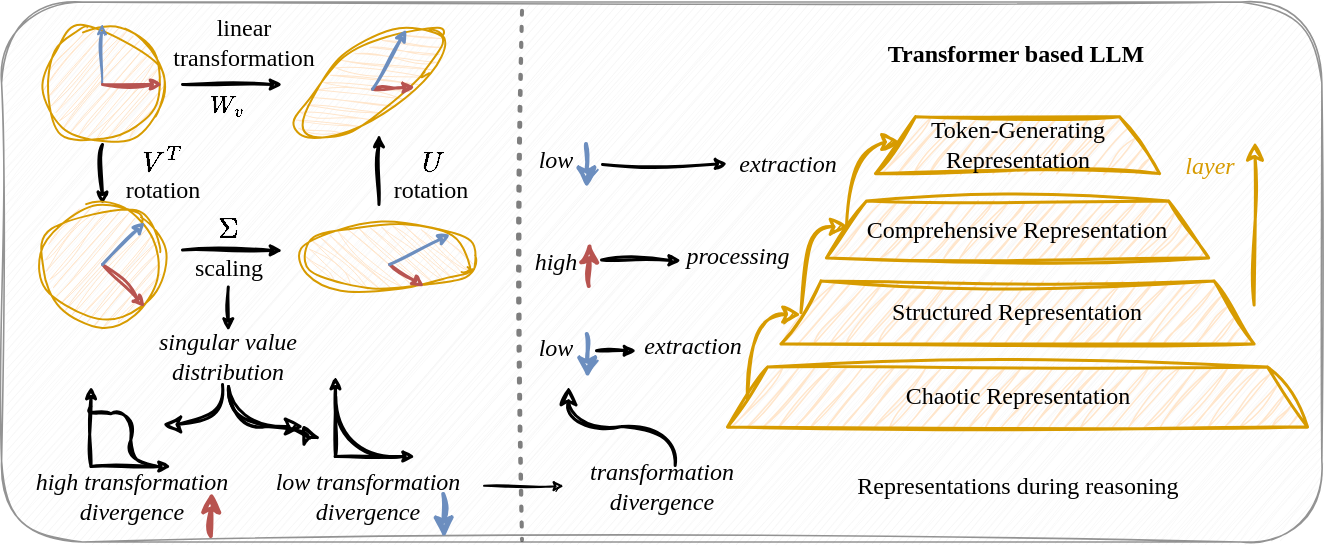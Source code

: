 <mxfile version="26.0.11">
  <diagram name="第 1 页" id="VQn5W2BCL7Dk8HYHTB_C">
    <mxGraphModel dx="797" dy="410" grid="1" gridSize="10" guides="1" tooltips="1" connect="1" arrows="1" fold="1" page="1" pageScale="1" pageWidth="827" pageHeight="1169" math="1" shadow="0">
      <root>
        <mxCell id="0" />
        <mxCell id="1" parent="0" />
        <mxCell id="EwavbAmppTAJQLpBQFOo-32" value="" style="rounded=1;whiteSpace=wrap;html=1;fillColor=#f5f5f5;fontColor=#333333;strokeColor=#666666;sketch=1;curveFitting=1;jiggle=2;textOpacity=50;opacity=70;strokeWidth=0.8;" vertex="1" parent="1">
          <mxGeometry x="59.79" y="209" width="660.14" height="270" as="geometry" />
        </mxCell>
        <mxCell id="j3C7fKV0iampDi246UAi-41" style="rounded=0;orthogonalLoop=1;jettySize=auto;html=1;endSize=3;strokeColor=#000000;sketch=1;curveFitting=1;jiggle=2;strokeWidth=1.5;" parent="1" edge="1">
          <mxGeometry relative="1" as="geometry">
            <mxPoint x="200" y="250" as="targetPoint" />
            <mxPoint x="150" y="250" as="sourcePoint" />
          </mxGeometry>
        </mxCell>
        <mxCell id="j3C7fKV0iampDi246UAi-43" style="rounded=0;orthogonalLoop=1;jettySize=auto;html=1;endSize=3;strokeColor=#000000;fontColor=#000000;sketch=1;curveFitting=1;jiggle=2;strokeWidth=1.5;" parent="1" edge="1">
          <mxGeometry relative="1" as="geometry">
            <mxPoint x="110" y="280" as="sourcePoint" />
            <mxPoint x="110" y="310" as="targetPoint" />
          </mxGeometry>
        </mxCell>
        <mxCell id="j3C7fKV0iampDi246UAi-6" value="" style="ellipse;whiteSpace=wrap;html=1;aspect=fixed;fillColor=#ffe6cc;strokeColor=#d79b00;shadow=0;sketch=1;curveFitting=1;jiggle=2;" parent="1" vertex="1">
          <mxGeometry x="80" y="220" width="60" height="60" as="geometry" />
        </mxCell>
        <mxCell id="j3C7fKV0iampDi246UAi-12" value="" style="group;sketch=1;curveFitting=1;jiggle=2;strokeWidth=1.5;" parent="1" vertex="1" connectable="0">
          <mxGeometry x="110" y="220" width="30" height="30" as="geometry" />
        </mxCell>
        <mxCell id="j3C7fKV0iampDi246UAi-10" value="" style="endArrow=classic;html=1;rounded=0;endSize=3;strokeColor=#6c8ebf;fillColor=#dae8fc;sketch=1;curveFitting=1;jiggle=2;" parent="j3C7fKV0iampDi246UAi-12" edge="1">
          <mxGeometry width="50" height="50" relative="1" as="geometry">
            <mxPoint y="30" as="sourcePoint" />
            <mxPoint as="targetPoint" />
          </mxGeometry>
        </mxCell>
        <mxCell id="j3C7fKV0iampDi246UAi-11" value="" style="endArrow=classic;html=1;rounded=1;startSize=6;endSize=3;strokeColor=#b85450;curved=0;fillColor=#f8cecc;sketch=1;curveFitting=1;jiggle=2;strokeWidth=1.5;" parent="1" edge="1">
          <mxGeometry width="50" height="50" relative="1" as="geometry">
            <mxPoint x="110" y="250" as="sourcePoint" />
            <mxPoint x="140" y="250" as="targetPoint" />
          </mxGeometry>
        </mxCell>
        <mxCell id="j3C7fKV0iampDi246UAi-42" value="$$W_v$$" style="text;html=1;align=center;verticalAlign=middle;whiteSpace=wrap;rounded=0;fontFamily=Comic Sans MS;" parent="1" vertex="1">
          <mxGeometry x="160" y="250" width="26" height="20" as="geometry" />
        </mxCell>
        <mxCell id="j3C7fKV0iampDi246UAi-44" value="$$V^T$$" style="text;html=1;align=center;verticalAlign=middle;whiteSpace=wrap;rounded=0;fontColor=#000000;sketch=1;curveFitting=1;jiggle=2;" parent="1" vertex="1">
          <mxGeometry x="125" y="278.73" width="30" height="20" as="geometry" />
        </mxCell>
        <mxCell id="j3C7fKV0iampDi246UAi-46" style="rounded=0;orthogonalLoop=1;jettySize=auto;html=1;strokeColor=#000000;endSize=3;fontColor=#000000;sketch=1;curveFitting=1;jiggle=2;strokeWidth=1.5;" parent="1" edge="1">
          <mxGeometry relative="1" as="geometry">
            <mxPoint x="200" y="333" as="targetPoint" />
            <mxPoint x="150" y="332.75" as="sourcePoint" />
          </mxGeometry>
        </mxCell>
        <mxCell id="j3C7fKV0iampDi246UAi-47" value="$$\Sigma$$" style="text;html=1;align=center;verticalAlign=middle;whiteSpace=wrap;rounded=0;fontColor=#000000;sketch=1;curveFitting=1;jiggle=2;" parent="1" vertex="1">
          <mxGeometry x="160" y="312" width="26" height="20.75" as="geometry" />
        </mxCell>
        <mxCell id="j3C7fKV0iampDi246UAi-49" value="$$U$$" style="text;html=1;align=center;verticalAlign=middle;whiteSpace=wrap;rounded=0;fontColor=#000000;sketch=1;curveFitting=1;jiggle=2;" parent="1" vertex="1">
          <mxGeometry x="264.63" y="278.73" width="20" height="20" as="geometry" />
        </mxCell>
        <mxCell id="j3C7fKV0iampDi246UAi-50" value="" style="endArrow=none;dashed=1;html=1;dashPattern=1 3;strokeWidth=2;rounded=0;sketch=1;curveFitting=1;jiggle=2;opacity=50;" parent="1" edge="1">
          <mxGeometry width="50" height="50" relative="1" as="geometry">
            <mxPoint x="320" y="213.38" as="sourcePoint" />
            <mxPoint x="320" y="478" as="targetPoint" />
          </mxGeometry>
        </mxCell>
        <mxCell id="j3C7fKV0iampDi246UAi-36" value="" style="ellipse;whiteSpace=wrap;html=1;rotation=55;fillColor=#ffe6cc;strokeColor=#d79b00;shadow=0;sketch=1;curveFitting=1;jiggle=2;" parent="1" vertex="1">
          <mxGeometry x="227.0" y="206.36" width="33.28" height="86.56" as="geometry" />
        </mxCell>
        <mxCell id="j3C7fKV0iampDi246UAi-37" value="" style="endArrow=classic;html=1;rounded=0;startSize=6;endSize=3;strokeColor=#b85450;entryX=0.931;entryY=0.297;entryDx=0;entryDy=0;entryPerimeter=0;fillColor=#f8cecc;sketch=1;curveFitting=1;jiggle=2;strokeWidth=1.5;" parent="1" target="j3C7fKV0iampDi246UAi-36" edge="1">
          <mxGeometry width="50" height="50" relative="1" as="geometry">
            <mxPoint x="245.0" y="252.36" as="sourcePoint" />
            <mxPoint x="260.0" y="259.36" as="targetPoint" />
          </mxGeometry>
        </mxCell>
        <mxCell id="j3C7fKV0iampDi246UAi-38" value="" style="endArrow=classic;html=1;rounded=0;endSize=3;strokeColor=#6c8ebf;entryX=0;entryY=0;entryDx=0;entryDy=0;fillColor=#dae8fc;sketch=1;curveFitting=1;jiggle=2;strokeWidth=1.5;" parent="1" target="j3C7fKV0iampDi246UAi-36" edge="1">
          <mxGeometry width="50" height="50" relative="1" as="geometry">
            <mxPoint x="245.0" y="252.36" as="sourcePoint" />
            <mxPoint x="252.0" y="228.36" as="targetPoint" />
          </mxGeometry>
        </mxCell>
        <mxCell id="j3C7fKV0iampDi246UAi-30" value="" style="group;sketch=1;curveFitting=1;jiggle=2;" parent="1" vertex="1" connectable="0">
          <mxGeometry x="80" y="310" width="60" height="60" as="geometry" />
        </mxCell>
        <mxCell id="j3C7fKV0iampDi246UAi-16" value="" style="ellipse;whiteSpace=wrap;html=1;aspect=fixed;fillColor=#ffe6cc;strokeColor=#d79b00;sketch=1;curveFitting=1;jiggle=2;" parent="j3C7fKV0iampDi246UAi-30" vertex="1">
          <mxGeometry width="60" height="60" as="geometry" />
        </mxCell>
        <mxCell id="j3C7fKV0iampDi246UAi-19" value="" style="endArrow=classic;html=1;rounded=0;startSize=6;endSize=3;strokeColor=#b85450;entryX=1;entryY=1;entryDx=0;entryDy=0;fillColor=#f8cecc;sketch=1;curveFitting=1;jiggle=2;strokeWidth=1.5;" parent="j3C7fKV0iampDi246UAi-30" target="j3C7fKV0iampDi246UAi-16" edge="1">
          <mxGeometry width="50" height="50" relative="1" as="geometry">
            <mxPoint x="30" y="30" as="sourcePoint" />
            <mxPoint x="52.5" y="67.5" as="targetPoint" />
          </mxGeometry>
        </mxCell>
        <mxCell id="j3C7fKV0iampDi246UAi-18" value="" style="endArrow=classic;html=1;rounded=0;endSize=3;strokeColor=#6c8ebf;entryX=1;entryY=0;entryDx=0;entryDy=0;fillColor=#dae8fc;sketch=1;curveFitting=1;jiggle=2;strokeWidth=1.5;" parent="j3C7fKV0iampDi246UAi-30" target="j3C7fKV0iampDi246UAi-16" edge="1">
          <mxGeometry width="50" height="50" relative="1" as="geometry">
            <mxPoint x="30" y="30" as="sourcePoint" />
            <mxPoint x="22.5" y="15" as="targetPoint" />
          </mxGeometry>
        </mxCell>
        <mxCell id="EwavbAmppTAJQLpBQFOo-5" value="linear transformation" style="text;html=1;align=center;verticalAlign=middle;whiteSpace=wrap;rounded=0;fontFamily=Comic Sans MS;" vertex="1" parent="1">
          <mxGeometry x="136.09" y="214.36" width="89.91" height="30" as="geometry" />
        </mxCell>
        <mxCell id="EwavbAmppTAJQLpBQFOo-6" value="rotation" style="text;html=1;align=center;verticalAlign=middle;whiteSpace=wrap;rounded=0;fontFamily=Comic Sans MS;" vertex="1" parent="1">
          <mxGeometry x="113.59" y="296.17" width="52.82" height="13.83" as="geometry" />
        </mxCell>
        <mxCell id="EwavbAmppTAJQLpBQFOo-8" value="scaling" style="text;html=1;align=center;verticalAlign=middle;whiteSpace=wrap;rounded=0;fontFamily=Comic Sans MS;" vertex="1" parent="1">
          <mxGeometry x="151.55" y="335.28" width="42.91" height="14" as="geometry" />
        </mxCell>
        <mxCell id="EwavbAmppTAJQLpBQFOo-10" value="&lt;span style=&quot;font-family: &amp;quot;Comic Sans MS&amp;quot;;&quot;&gt;Chaotic Representation&lt;/span&gt;" style="shape=trapezoid;perimeter=trapezoidPerimeter;whiteSpace=wrap;html=1;fixedSize=1;fillColor=#ffe6cc;strokeColor=#d79b00;sketch=1;curveFitting=1;jiggle=2;strokeWidth=1.5;" vertex="1" parent="1">
          <mxGeometry x="422.51" y="391.28" width="290" height="30" as="geometry" />
        </mxCell>
        <mxCell id="EwavbAmppTAJQLpBQFOo-11" value="&lt;span style=&quot;font-family: &amp;quot;Comic Sans MS&amp;quot;;&quot;&gt;Structured Representation&lt;/span&gt;" style="shape=trapezoid;perimeter=trapezoidPerimeter;whiteSpace=wrap;html=1;fixedSize=1;fillColor=#ffe6cc;strokeColor=#d79b00;sketch=1;curveFitting=1;jiggle=2;strokeWidth=1.5;" vertex="1" parent="1">
          <mxGeometry x="449.23" y="348.28" width="236.57" height="31.45" as="geometry" />
        </mxCell>
        <mxCell id="EwavbAmppTAJQLpBQFOo-12" value="&lt;span style=&quot;font-family: &amp;quot;Comic Sans MS&amp;quot;;&quot;&gt;Comprehensive Representation&lt;/span&gt;" style="shape=trapezoid;perimeter=trapezoidPerimeter;whiteSpace=wrap;html=1;fixedSize=1;fillColor=#ffe6cc;strokeColor=#d79b00;sketch=1;curveFitting=1;jiggle=2;strokeWidth=1.5;" vertex="1" parent="1">
          <mxGeometry x="471.97" y="308.28" width="191.1" height="28.45" as="geometry" />
        </mxCell>
        <mxCell id="EwavbAmppTAJQLpBQFOo-15" value="&lt;span style=&quot;font-family: &amp;quot;Comic Sans MS&amp;quot;;&quot;&gt;Token-Generating Representation&lt;/span&gt;" style="shape=trapezoid;perimeter=trapezoidPerimeter;whiteSpace=wrap;html=1;fixedSize=1;fillColor=#ffe6cc;strokeColor=#d79b00;sketch=1;curveFitting=1;jiggle=2;strokeWidth=1.5;" vertex="1" parent="1">
          <mxGeometry x="496.5" y="266.11" width="142.04" height="28.45" as="geometry" />
        </mxCell>
        <mxCell id="EwavbAmppTAJQLpBQFOo-20" value="extraction" style="text;html=1;align=center;verticalAlign=middle;whiteSpace=wrap;rounded=0;fontStyle=2;fontFamily=Comic Sans MS;" vertex="1" parent="1">
          <mxGeometry x="377" y="371.28" width="57" height="20" as="geometry" />
        </mxCell>
        <mxCell id="EwavbAmppTAJQLpBQFOo-21" value="processing" style="text;html=1;align=center;verticalAlign=middle;whiteSpace=wrap;rounded=0;fontColor=#000000;fontStyle=2;fontFamily=Comic Sans MS;" vertex="1" parent="1">
          <mxGeometry x="396.33" y="328" width="64.17" height="16.33" as="geometry" />
        </mxCell>
        <mxCell id="EwavbAmppTAJQLpBQFOo-22" value="extraction" style="text;html=1;align=center;verticalAlign=middle;whiteSpace=wrap;rounded=0;fontStyle=2;fontFamily=Comic Sans MS;" vertex="1" parent="1">
          <mxGeometry x="420" y="279.83" width="66" height="20" as="geometry" />
        </mxCell>
        <mxCell id="EwavbAmppTAJQLpBQFOo-25" value="transformation divergence" style="text;html=1;align=center;verticalAlign=middle;whiteSpace=wrap;rounded=0;fontStyle=2;fontFamily=Comic Sans MS;" vertex="1" parent="1">
          <mxGeometry x="344.86" y="436" width="90" height="30" as="geometry" />
        </mxCell>
        <mxCell id="EwavbAmppTAJQLpBQFOo-27" value="high" style="text;html=1;align=center;verticalAlign=middle;whiteSpace=wrap;rounded=0;fontStyle=2;fontFamily=Comic Sans MS;" vertex="1" parent="1">
          <mxGeometry x="322.39" y="329.28" width="30" height="20" as="geometry" />
        </mxCell>
        <mxCell id="EwavbAmppTAJQLpBQFOo-35" value="rotation" style="text;html=1;align=center;verticalAlign=middle;whiteSpace=wrap;rounded=0;fontFamily=Comic Sans MS;" vertex="1" parent="1">
          <mxGeometry x="248.22" y="294.91" width="52.82" height="16.35" as="geometry" />
        </mxCell>
        <mxCell id="EwavbAmppTAJQLpBQFOo-37" style="rounded=0;orthogonalLoop=1;jettySize=auto;html=1;endSize=3;strokeColor=#000000;sketch=1;curveFitting=1;jiggle=2;strokeWidth=1.5;" edge="1" parent="1">
          <mxGeometry relative="1" as="geometry">
            <mxPoint x="377" y="383.11" as="targetPoint" />
            <mxPoint x="357" y="383.11" as="sourcePoint" />
          </mxGeometry>
        </mxCell>
        <mxCell id="EwavbAmppTAJQLpBQFOo-39" style="rounded=0;orthogonalLoop=1;jettySize=auto;html=1;endSize=3;strokeColor=#000000;sketch=1;curveFitting=1;jiggle=2;strokeWidth=1.5;" edge="1" parent="1">
          <mxGeometry relative="1" as="geometry">
            <mxPoint x="422.51" y="289.66" as="targetPoint" />
            <mxPoint x="360" y="290" as="sourcePoint" />
          </mxGeometry>
        </mxCell>
        <mxCell id="EwavbAmppTAJQLpBQFOo-42" value="singular value distribution" style="text;html=1;align=center;verticalAlign=middle;whiteSpace=wrap;rounded=0;fontStyle=2;fontFamily=Comic Sans MS;" vertex="1" parent="1">
          <mxGeometry x="131.03" y="371" width="83.96" height="30" as="geometry" />
        </mxCell>
        <mxCell id="EwavbAmppTAJQLpBQFOo-46" value="Transformer based LLM" style="text;html=1;align=center;verticalAlign=middle;whiteSpace=wrap;rounded=0;fontFamily=Comic Sans MS;fontStyle=1" vertex="1" parent="1">
          <mxGeometry x="478.49" y="220" width="178.03" height="30" as="geometry" />
        </mxCell>
        <mxCell id="EwavbAmppTAJQLpBQFOo-67" value="low transformation divergence" style="text;html=1;align=center;verticalAlign=middle;whiteSpace=wrap;rounded=0;fontStyle=2;fontFamily=Comic Sans MS;opacity=50;" vertex="1" parent="1">
          <mxGeometry x="178.5" y="441" width="130.28" height="30" as="geometry" />
        </mxCell>
        <mxCell id="EwavbAmppTAJQLpBQFOo-68" value="high transformation divergence" style="text;html=1;align=center;verticalAlign=middle;whiteSpace=wrap;rounded=0;fontStyle=2;fontFamily=Comic Sans MS;opacity=50;" vertex="1" parent="1">
          <mxGeometry x="59.86" y="441" width="130.28" height="30" as="geometry" />
        </mxCell>
        <mxCell id="EwavbAmppTAJQLpBQFOo-122" style="edgeStyle=orthogonalEdgeStyle;rounded=0;orthogonalLoop=1;jettySize=auto;html=1;curved=1;sketch=1;curveFitting=1;jiggle=2;exitX=0.5;exitY=1;exitDx=0;exitDy=0;strokeWidth=1.5;" edge="1" parent="1" source="EwavbAmppTAJQLpBQFOo-42">
          <mxGeometry relative="1" as="geometry">
            <mxPoint x="210" y="421" as="targetPoint" />
            <mxPoint x="210" y="421" as="sourcePoint" />
          </mxGeometry>
        </mxCell>
        <mxCell id="EwavbAmppTAJQLpBQFOo-135" value="" style="endArrow=classic;html=1;rounded=0;fillColor=#dae8fc;strokeColor=#6c8ebf;sketch=1;curveFitting=1;jiggle=2;strokeWidth=2;startSize=4;endSize=6;" edge="1" parent="1">
          <mxGeometry width="50" height="50" relative="1" as="geometry">
            <mxPoint x="280.63" y="455" as="sourcePoint" />
            <mxPoint x="281.02" y="477" as="targetPoint" />
          </mxGeometry>
        </mxCell>
        <mxCell id="EwavbAmppTAJQLpBQFOo-138" value="" style="endArrow=classic;html=1;rounded=0;fillColor=#f8cecc;strokeColor=#b85450;sketch=1;curveFitting=1;jiggle=2;strokeWidth=2;" edge="1" parent="1">
          <mxGeometry width="50" height="50" relative="1" as="geometry">
            <mxPoint x="164.41" y="476" as="sourcePoint" />
            <mxPoint x="164.8" y="454" as="targetPoint" />
          </mxGeometry>
        </mxCell>
        <mxCell id="EwavbAmppTAJQLpBQFOo-140" value="" style="group" vertex="1" connectable="0" parent="1">
          <mxGeometry x="326.61" y="280" width="25.78" height="22" as="geometry" />
        </mxCell>
        <mxCell id="EwavbAmppTAJQLpBQFOo-26" value="low" style="text;html=1;align=center;verticalAlign=middle;whiteSpace=wrap;rounded=0;fontStyle=2;fontFamily=Comic Sans MS;" vertex="1" parent="EwavbAmppTAJQLpBQFOo-140">
          <mxGeometry y="0.5" width="20" height="15.64" as="geometry" />
        </mxCell>
        <mxCell id="EwavbAmppTAJQLpBQFOo-139" value="" style="endArrow=classic;html=1;rounded=0;fillColor=#dae8fc;strokeColor=#6c8ebf;sketch=1;curveFitting=1;jiggle=2;strokeWidth=2;startSize=4;endSize=6;" edge="1" parent="EwavbAmppTAJQLpBQFOo-140">
          <mxGeometry width="50" height="50" relative="1" as="geometry">
            <mxPoint x="25.39" as="sourcePoint" />
            <mxPoint x="25.78" y="22" as="targetPoint" />
          </mxGeometry>
        </mxCell>
        <mxCell id="EwavbAmppTAJQLpBQFOo-141" value="" style="endArrow=classic;html=1;rounded=0;fillColor=#f8cecc;strokeColor=#b85450;sketch=1;curveFitting=1;jiggle=2;strokeWidth=2;" edge="1" parent="1">
          <mxGeometry width="50" height="50" relative="1" as="geometry">
            <mxPoint x="353.39" y="351" as="sourcePoint" />
            <mxPoint x="353.78" y="329" as="targetPoint" />
          </mxGeometry>
        </mxCell>
        <mxCell id="EwavbAmppTAJQLpBQFOo-142" value="" style="group" vertex="1" connectable="0" parent="1">
          <mxGeometry x="326.61" y="373.28" width="25.78" height="22" as="geometry" />
        </mxCell>
        <mxCell id="EwavbAmppTAJQLpBQFOo-143" value="low" style="text;html=1;align=center;verticalAlign=middle;whiteSpace=wrap;rounded=0;fontStyle=2;fontFamily=Comic Sans MS;" vertex="1" parent="EwavbAmppTAJQLpBQFOo-142">
          <mxGeometry y="0.5" width="20" height="15.64" as="geometry" />
        </mxCell>
        <mxCell id="EwavbAmppTAJQLpBQFOo-151" style="edgeStyle=orthogonalEdgeStyle;rounded=0;orthogonalLoop=1;jettySize=auto;html=1;sketch=1;curveFitting=1;jiggle=2;curved=1;strokeWidth=1.5;" edge="1" parent="1">
          <mxGeometry relative="1" as="geometry">
            <mxPoint x="396.33" y="440.5" as="sourcePoint" />
            <mxPoint x="343.02" y="401" as="targetPoint" />
            <Array as="points">
              <mxPoint x="396.02" y="421" />
              <mxPoint x="343.02" y="421" />
            </Array>
          </mxGeometry>
        </mxCell>
        <mxCell id="EwavbAmppTAJQLpBQFOo-74" value="" style="endArrow=classic;html=1;rounded=0;endSize=3;sketch=1;curveFitting=1;jiggle=2;strokeWidth=1.5;" edge="1" parent="1">
          <mxGeometry width="50" height="50" relative="1" as="geometry">
            <mxPoint x="104.285" y="441" as="sourcePoint" />
            <mxPoint x="104.285" y="401" as="targetPoint" />
          </mxGeometry>
        </mxCell>
        <mxCell id="EwavbAmppTAJQLpBQFOo-94" value="" style="endArrow=none;html=1;rounded=0;edgeStyle=orthogonalEdgeStyle;curved=1;sketch=1;curveFitting=1;jiggle=2;strokeWidth=1.5;" edge="1" parent="1">
          <mxGeometry width="50" height="50" relative="1" as="geometry">
            <mxPoint x="137.503" y="440.947" as="sourcePoint" />
            <mxPoint x="104.17" y="410.947" as="targetPoint" />
            <Array as="points">
              <mxPoint x="124.17" y="441.28" />
              <mxPoint x="124.17" y="414.613" />
              <mxPoint x="104.17" y="414.613" />
            </Array>
          </mxGeometry>
        </mxCell>
        <mxCell id="EwavbAmppTAJQLpBQFOo-106" value="" style="endArrow=classic;html=1;rounded=0;endSize=3;sketch=1;curveFitting=1;jiggle=2;strokeWidth=1.5;" edge="1" parent="1">
          <mxGeometry width="50" height="50" relative="1" as="geometry">
            <mxPoint x="104.26" y="441" as="sourcePoint" />
            <mxPoint x="144.26" y="441" as="targetPoint" />
          </mxGeometry>
        </mxCell>
        <mxCell id="EwavbAmppTAJQLpBQFOo-49" value="" style="endArrow=classic;html=1;rounded=0;endSize=3;sketch=1;curveFitting=1;jiggle=2;strokeWidth=1.5;" edge="1" parent="1">
          <mxGeometry width="50" height="50" relative="1" as="geometry">
            <mxPoint x="226.465" y="436" as="sourcePoint" />
            <mxPoint x="226.465" y="396" as="targetPoint" />
          </mxGeometry>
        </mxCell>
        <mxCell id="EwavbAmppTAJQLpBQFOo-96" value="" style="endArrow=classic;html=1;rounded=0;endSize=3;sketch=1;curveFitting=1;jiggle=2;strokeWidth=1.5;" edge="1" parent="1">
          <mxGeometry width="50" height="50" relative="1" as="geometry">
            <mxPoint x="226.28" y="436" as="sourcePoint" />
            <mxPoint x="266.28" y="436" as="targetPoint" />
          </mxGeometry>
        </mxCell>
        <mxCell id="EwavbAmppTAJQLpBQFOo-102" value="" style="endArrow=none;html=1;rounded=0;edgeStyle=orthogonalEdgeStyle;curved=1;sketch=1;curveFitting=1;jiggle=2;strokeWidth=1.5;" edge="1" parent="1">
          <mxGeometry width="50" height="50" relative="1" as="geometry">
            <mxPoint x="259.95" y="436" as="sourcePoint" />
            <mxPoint x="226.617" y="406" as="targetPoint" />
          </mxGeometry>
        </mxCell>
        <mxCell id="EwavbAmppTAJQLpBQFOo-162" style="rounded=0;orthogonalLoop=1;jettySize=auto;html=1;endSize=3;strokeColor=#000000;sketch=1;curveFitting=1;jiggle=2;entryX=0;entryY=0.75;entryDx=0;entryDy=0;" edge="1" parent="1">
          <mxGeometry relative="1" as="geometry">
            <mxPoint x="340.85" y="451.128" as="targetPoint" />
            <mxPoint x="301.04" y="450.88" as="sourcePoint" />
          </mxGeometry>
        </mxCell>
        <mxCell id="EwavbAmppTAJQLpBQFOo-166" style="rounded=0;orthogonalLoop=1;jettySize=auto;html=1;endArrow=none;endFill=0;startArrow=classic;startFill=1;endSize=3;strokeColor=#000000;startSize=3;fontColor=#000000;sketch=1;curveFitting=1;jiggle=2;strokeWidth=1.5;" edge="1" parent="1">
          <mxGeometry relative="1" as="geometry">
            <mxPoint x="248.26" y="275" as="sourcePoint" />
            <mxPoint x="248.22" y="310" as="targetPoint" />
          </mxGeometry>
        </mxCell>
        <mxCell id="EwavbAmppTAJQLpBQFOo-168" style="edgeStyle=orthogonalEdgeStyle;rounded=0;orthogonalLoop=1;jettySize=auto;html=1;entryX=0.5;entryY=0;entryDx=0;entryDy=0;startSize=3;endSize=3;sketch=1;curveFitting=1;jiggle=2;strokeWidth=1.5;" edge="1" parent="1">
          <mxGeometry relative="1" as="geometry">
            <mxPoint x="172.9" y="351.28" as="sourcePoint" />
            <mxPoint x="172.9" y="373.28" as="targetPoint" />
          </mxGeometry>
        </mxCell>
        <mxCell id="EwavbAmppTAJQLpBQFOo-172" value="Representations during reasoning" style="text;html=1;align=center;verticalAlign=middle;whiteSpace=wrap;rounded=1;fontFamily=Comic Sans MS;fillColor=none;strokeColor=none;sketch=1;curveFitting=1;jiggle=2;glass=0;shadow=0;" vertex="1" parent="1">
          <mxGeometry x="461.77" y="443" width="211.51" height="16" as="geometry" />
        </mxCell>
        <mxCell id="EwavbAmppTAJQLpBQFOo-191" value="" style="endArrow=classic;html=1;rounded=0;fillColor=#dae8fc;strokeColor=#6c8ebf;sketch=1;curveFitting=1;jiggle=2;strokeWidth=2;startSize=4;endSize=6;" edge="1" parent="1">
          <mxGeometry width="50" height="50" relative="1" as="geometry">
            <mxPoint x="352.39" y="375" as="sourcePoint" />
            <mxPoint x="352.78" y="397" as="targetPoint" />
          </mxGeometry>
        </mxCell>
        <mxCell id="EwavbAmppTAJQLpBQFOo-194" style="edgeStyle=orthogonalEdgeStyle;rounded=0;orthogonalLoop=1;jettySize=auto;html=1;curved=1;sketch=1;curveFitting=1;jiggle=2;strokeWidth=1.5;" edge="1" parent="1">
          <mxGeometry relative="1" as="geometry">
            <mxPoint x="140" y="420" as="targetPoint" />
            <mxPoint x="170" y="400" as="sourcePoint" />
            <Array as="points">
              <mxPoint x="170" y="420" />
            </Array>
          </mxGeometry>
        </mxCell>
        <mxCell id="EwavbAmppTAJQLpBQFOo-195" style="edgeStyle=orthogonalEdgeStyle;rounded=0;orthogonalLoop=1;jettySize=auto;html=1;curved=1;sketch=1;curveFitting=1;jiggle=2;exitX=0.5;exitY=1;exitDx=0;exitDy=0;strokeWidth=1.5;" edge="1" parent="1" source="EwavbAmppTAJQLpBQFOo-42">
          <mxGeometry relative="1" as="geometry">
            <mxPoint x="210" y="420" as="targetPoint" />
            <mxPoint x="183" y="411" as="sourcePoint" />
          </mxGeometry>
        </mxCell>
        <mxCell id="EwavbAmppTAJQLpBQFOo-196" style="rounded=0;orthogonalLoop=1;jettySize=auto;html=1;endSize=3;strokeColor=#000000;sketch=1;curveFitting=1;jiggle=2;entryX=0;entryY=0.75;entryDx=0;entryDy=0;strokeWidth=1.5;" edge="1" parent="1">
          <mxGeometry relative="1" as="geometry">
            <mxPoint x="399.33" y="337.978" as="targetPoint" />
            <mxPoint x="359.52" y="337.73" as="sourcePoint" />
          </mxGeometry>
        </mxCell>
        <mxCell id="j3C7fKV0iampDi246UAi-7" value="" style="ellipse;whiteSpace=wrap;html=1;rotation=90;fillColor=#ffe6cc;strokeColor=#d79b00;sketch=1;curveFitting=1;jiggle=2;strokeWidth=1;" parent="1" vertex="1">
          <mxGeometry x="236.64" y="293.36" width="33.28" height="86.56" as="geometry" />
        </mxCell>
        <mxCell id="j3C7fKV0iampDi246UAi-25" value="" style="endArrow=classic;html=1;rounded=0;startSize=6;endSize=3;strokeColor=#b85450;entryX=0.931;entryY=0.297;entryDx=0;entryDy=0;entryPerimeter=0;fillColor=#f8cecc;sketch=1;curveFitting=1;jiggle=2;strokeWidth=1.5;" parent="1" target="j3C7fKV0iampDi246UAi-7" edge="1">
          <mxGeometry width="50" height="50" relative="1" as="geometry">
            <mxPoint x="253.56" y="340" as="sourcePoint" />
            <mxPoint x="261.702" y="353.442" as="targetPoint" />
          </mxGeometry>
        </mxCell>
        <mxCell id="j3C7fKV0iampDi246UAi-26" value="" style="endArrow=classic;html=1;rounded=0;endSize=3;strokeColor=#6c8ebf;entryX=0;entryY=0;entryDx=0;entryDy=0;fillColor=#dae8fc;sketch=1;curveFitting=1;jiggle=2;strokeWidth=1.5;" parent="1" target="j3C7fKV0iampDi246UAi-7" edge="1">
          <mxGeometry width="50" height="50" relative="1" as="geometry">
            <mxPoint x="253.56" y="340" as="sourcePoint" />
            <mxPoint x="272.56" y="324" as="targetPoint" />
          </mxGeometry>
        </mxCell>
        <mxCell id="EwavbAmppTAJQLpBQFOo-197" style="edgeStyle=orthogonalEdgeStyle;rounded=0;orthogonalLoop=1;jettySize=auto;html=1;entryX=0;entryY=0.5;entryDx=0;entryDy=0;exitX=0;exitY=0.5;exitDx=0;exitDy=0;curved=1;sketch=1;curveFitting=1;jiggle=2;fillColor=#ffe6cc;strokeColor=#d79b00;strokeWidth=1.5;" edge="1" parent="1" source="EwavbAmppTAJQLpBQFOo-11">
          <mxGeometry relative="1" as="geometry">
            <mxPoint x="456.28" y="363.44" as="sourcePoint" />
            <mxPoint x="483" y="321.165" as="targetPoint" />
            <Array as="points">
              <mxPoint x="459" y="321" />
            </Array>
          </mxGeometry>
        </mxCell>
        <mxCell id="EwavbAmppTAJQLpBQFOo-198" style="edgeStyle=orthogonalEdgeStyle;rounded=0;orthogonalLoop=1;jettySize=auto;html=1;entryX=0;entryY=0.5;entryDx=0;entryDy=0;curved=1;sketch=1;curveFitting=1;jiggle=2;fillColor=#ffe6cc;strokeColor=#d79b00;strokeWidth=1.5;" edge="1" parent="1">
          <mxGeometry relative="1" as="geometry">
            <mxPoint x="482" y="320.68" as="sourcePoint" />
            <mxPoint x="508.73" y="278.725" as="targetPoint" />
            <Array as="points">
              <mxPoint x="482" y="278.55" />
            </Array>
          </mxGeometry>
        </mxCell>
        <mxCell id="EwavbAmppTAJQLpBQFOo-199" style="edgeStyle=orthogonalEdgeStyle;rounded=0;orthogonalLoop=1;jettySize=auto;html=1;entryX=0;entryY=0.5;entryDx=0;entryDy=0;exitX=0;exitY=0.5;exitDx=0;exitDy=0;curved=1;sketch=1;curveFitting=1;jiggle=2;fillColor=#ffe6cc;strokeColor=#d79b00;strokeWidth=1.5;" edge="1" parent="1">
          <mxGeometry relative="1" as="geometry">
            <mxPoint x="432.51" y="407.28" as="sourcePoint" />
            <mxPoint x="459.23" y="365.005" as="targetPoint" />
            <Array as="points">
              <mxPoint x="432.5" y="364.83" />
            </Array>
          </mxGeometry>
        </mxCell>
        <mxCell id="EwavbAmppTAJQLpBQFOo-201" value="" style="endArrow=classic;html=1;rounded=0;fillColor=#ffe6cc;strokeColor=#d79b00;sketch=1;curveFitting=1;jiggle=2;strokeWidth=1.5;" edge="1" parent="1">
          <mxGeometry width="50" height="50" relative="1" as="geometry">
            <mxPoint x="685.8" y="360.28" as="sourcePoint" />
            <mxPoint x="686.29" y="278.73" as="targetPoint" />
          </mxGeometry>
        </mxCell>
        <mxCell id="EwavbAmppTAJQLpBQFOo-202" value="layer" style="text;html=1;align=center;verticalAlign=middle;whiteSpace=wrap;rounded=0;fontStyle=2;fontFamily=Comic Sans MS;fontColor=#D79B00;" vertex="1" parent="1">
          <mxGeometry x="638.54" y="281.0" width="50.2" height="20" as="geometry" />
        </mxCell>
      </root>
    </mxGraphModel>
  </diagram>
</mxfile>
